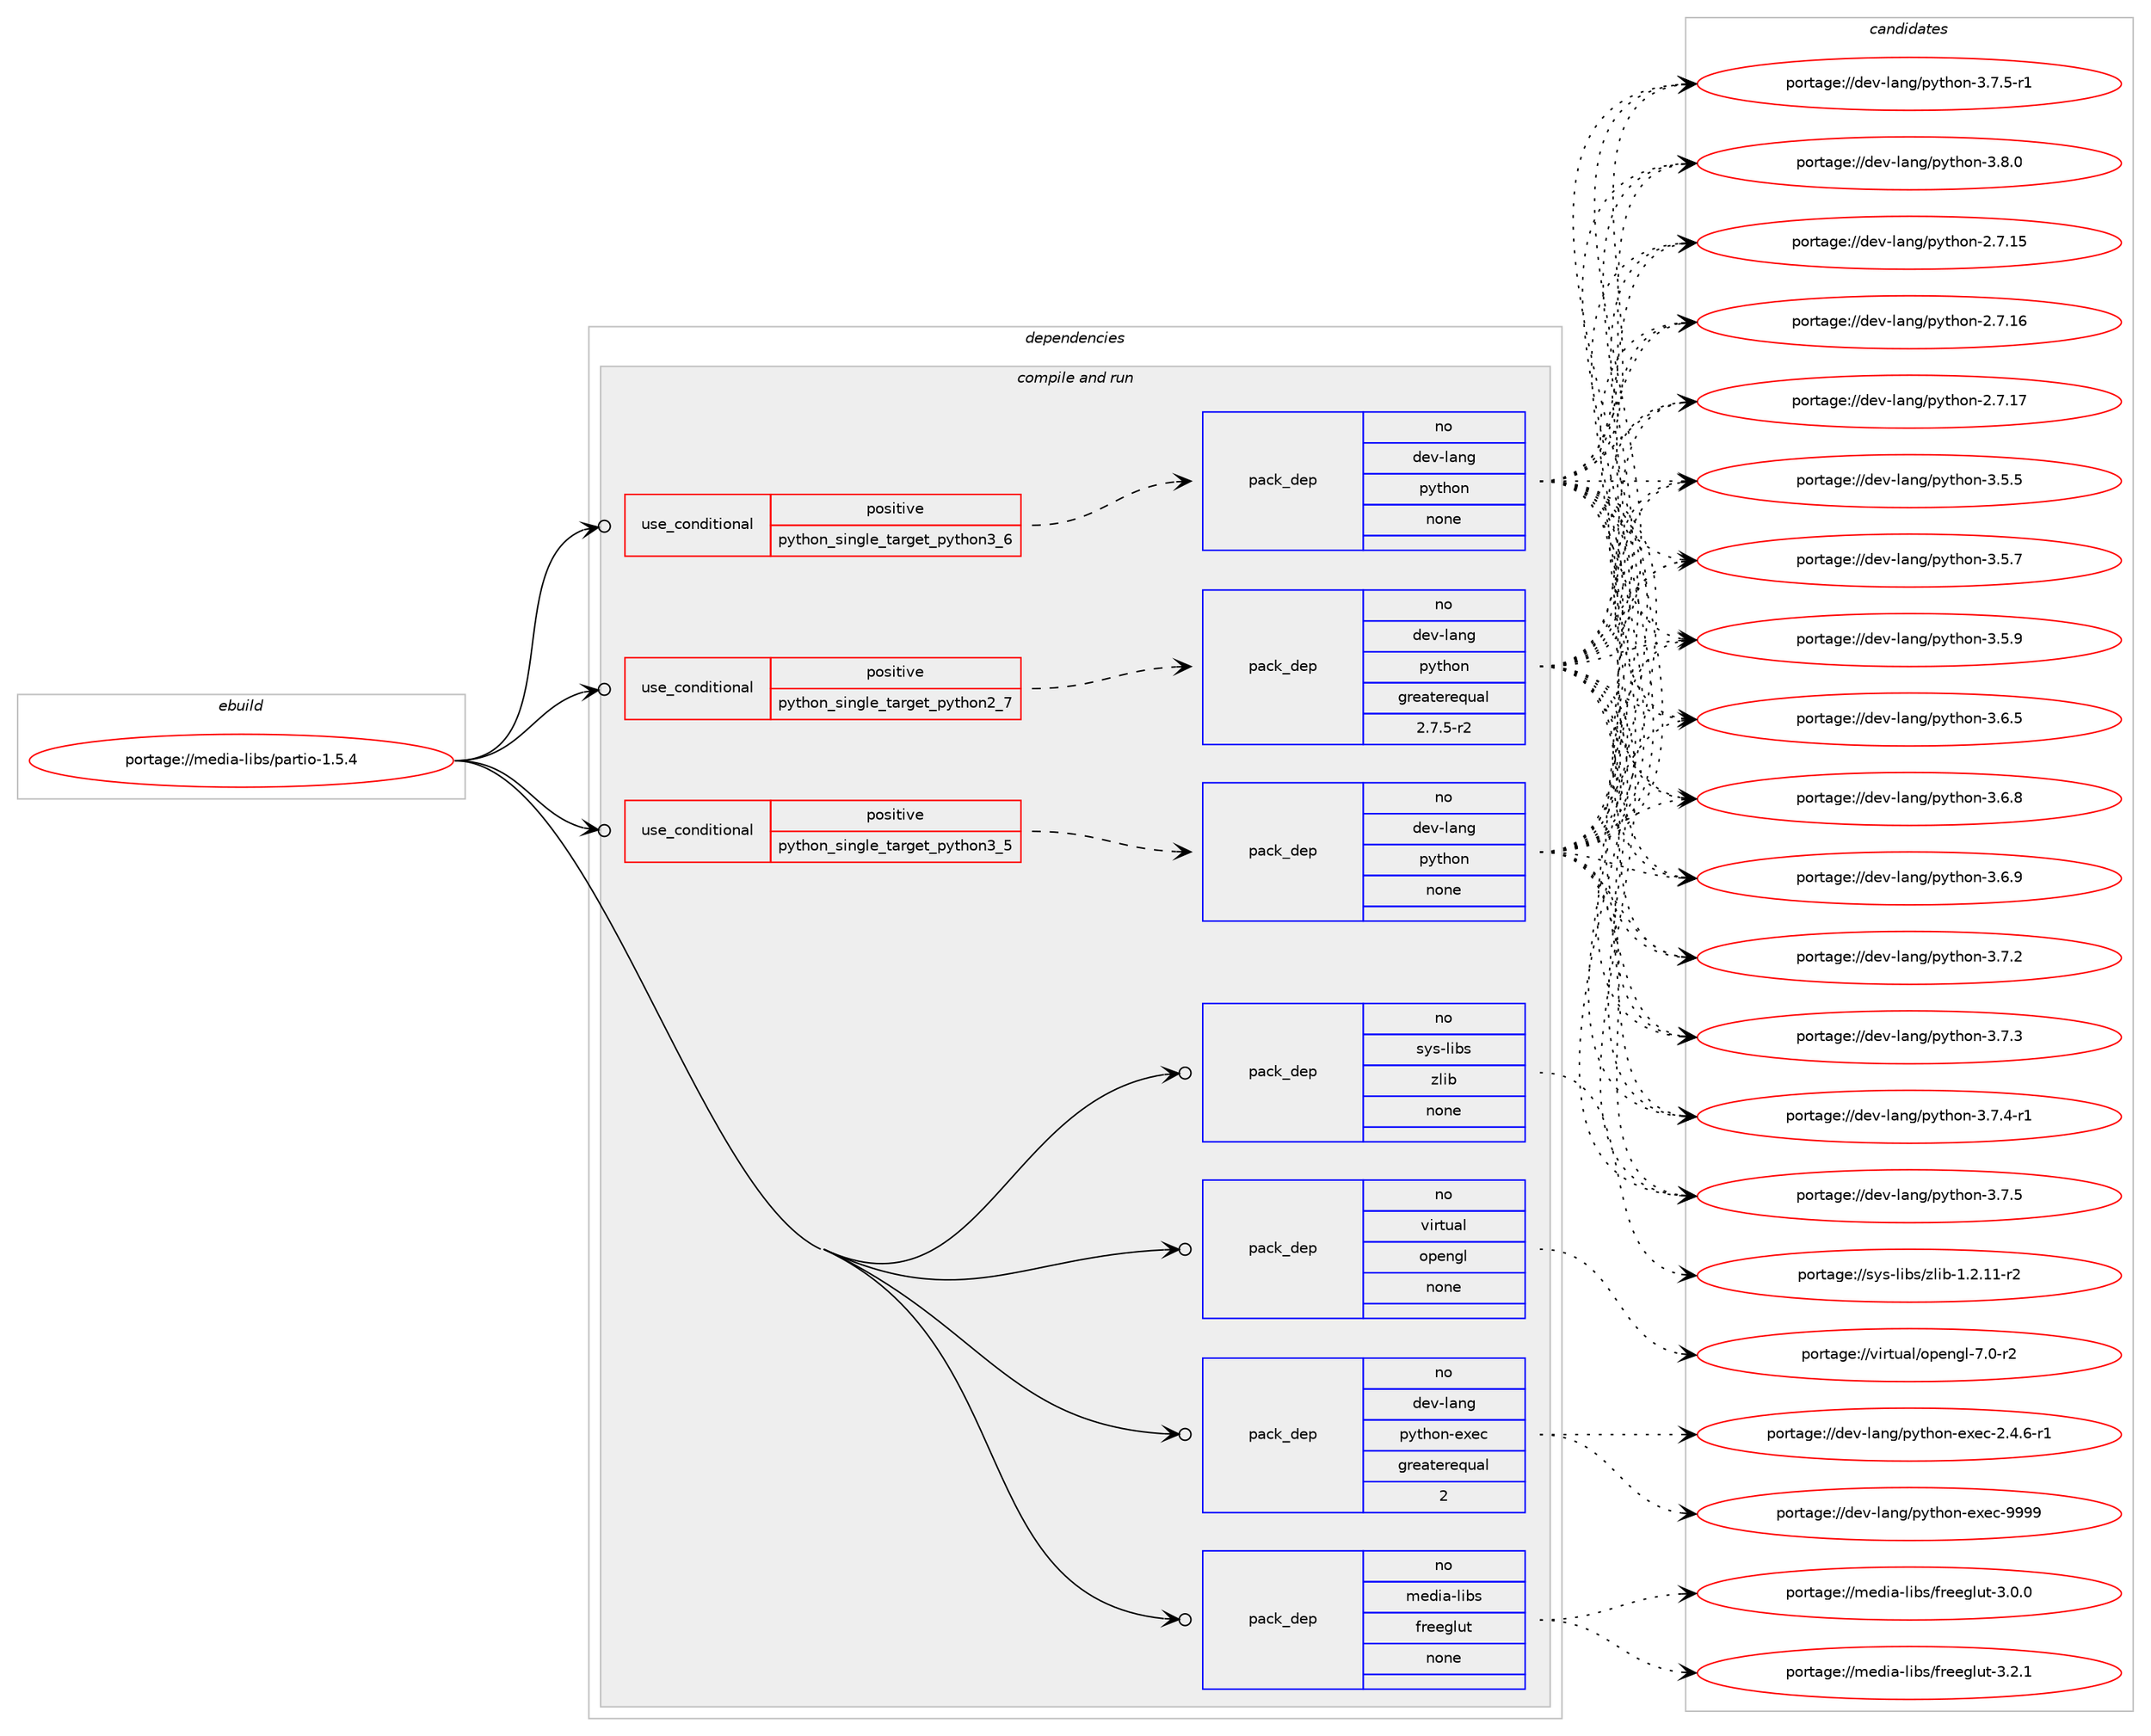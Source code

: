 digraph prolog {

# *************
# Graph options
# *************

newrank=true;
concentrate=true;
compound=true;
graph [rankdir=LR,fontname=Helvetica,fontsize=10,ranksep=1.5];#, ranksep=2.5, nodesep=0.2];
edge  [arrowhead=vee];
node  [fontname=Helvetica,fontsize=10];

# **********
# The ebuild
# **********

subgraph cluster_leftcol {
color=gray;
rank=same;
label=<<i>ebuild</i>>;
id [label="portage://media-libs/partio-1.5.4", color=red, width=4, href="../media-libs/partio-1.5.4.svg"];
}

# ****************
# The dependencies
# ****************

subgraph cluster_midcol {
color=gray;
label=<<i>dependencies</i>>;
subgraph cluster_compile {
fillcolor="#eeeeee";
style=filled;
label=<<i>compile</i>>;
}
subgraph cluster_compileandrun {
fillcolor="#eeeeee";
style=filled;
label=<<i>compile and run</i>>;
subgraph cond81004 {
dependency323905 [label=<<TABLE BORDER="0" CELLBORDER="1" CELLSPACING="0" CELLPADDING="4"><TR><TD ROWSPAN="3" CELLPADDING="10">use_conditional</TD></TR><TR><TD>positive</TD></TR><TR><TD>python_single_target_python2_7</TD></TR></TABLE>>, shape=none, color=red];
subgraph pack237594 {
dependency323906 [label=<<TABLE BORDER="0" CELLBORDER="1" CELLSPACING="0" CELLPADDING="4" WIDTH="220"><TR><TD ROWSPAN="6" CELLPADDING="30">pack_dep</TD></TR><TR><TD WIDTH="110">no</TD></TR><TR><TD>dev-lang</TD></TR><TR><TD>python</TD></TR><TR><TD>greaterequal</TD></TR><TR><TD>2.7.5-r2</TD></TR></TABLE>>, shape=none, color=blue];
}
dependency323905:e -> dependency323906:w [weight=20,style="dashed",arrowhead="vee"];
}
id:e -> dependency323905:w [weight=20,style="solid",arrowhead="odotvee"];
subgraph cond81005 {
dependency323907 [label=<<TABLE BORDER="0" CELLBORDER="1" CELLSPACING="0" CELLPADDING="4"><TR><TD ROWSPAN="3" CELLPADDING="10">use_conditional</TD></TR><TR><TD>positive</TD></TR><TR><TD>python_single_target_python3_5</TD></TR></TABLE>>, shape=none, color=red];
subgraph pack237595 {
dependency323908 [label=<<TABLE BORDER="0" CELLBORDER="1" CELLSPACING="0" CELLPADDING="4" WIDTH="220"><TR><TD ROWSPAN="6" CELLPADDING="30">pack_dep</TD></TR><TR><TD WIDTH="110">no</TD></TR><TR><TD>dev-lang</TD></TR><TR><TD>python</TD></TR><TR><TD>none</TD></TR><TR><TD></TD></TR></TABLE>>, shape=none, color=blue];
}
dependency323907:e -> dependency323908:w [weight=20,style="dashed",arrowhead="vee"];
}
id:e -> dependency323907:w [weight=20,style="solid",arrowhead="odotvee"];
subgraph cond81006 {
dependency323909 [label=<<TABLE BORDER="0" CELLBORDER="1" CELLSPACING="0" CELLPADDING="4"><TR><TD ROWSPAN="3" CELLPADDING="10">use_conditional</TD></TR><TR><TD>positive</TD></TR><TR><TD>python_single_target_python3_6</TD></TR></TABLE>>, shape=none, color=red];
subgraph pack237596 {
dependency323910 [label=<<TABLE BORDER="0" CELLBORDER="1" CELLSPACING="0" CELLPADDING="4" WIDTH="220"><TR><TD ROWSPAN="6" CELLPADDING="30">pack_dep</TD></TR><TR><TD WIDTH="110">no</TD></TR><TR><TD>dev-lang</TD></TR><TR><TD>python</TD></TR><TR><TD>none</TD></TR><TR><TD></TD></TR></TABLE>>, shape=none, color=blue];
}
dependency323909:e -> dependency323910:w [weight=20,style="dashed",arrowhead="vee"];
}
id:e -> dependency323909:w [weight=20,style="solid",arrowhead="odotvee"];
subgraph pack237597 {
dependency323911 [label=<<TABLE BORDER="0" CELLBORDER="1" CELLSPACING="0" CELLPADDING="4" WIDTH="220"><TR><TD ROWSPAN="6" CELLPADDING="30">pack_dep</TD></TR><TR><TD WIDTH="110">no</TD></TR><TR><TD>dev-lang</TD></TR><TR><TD>python-exec</TD></TR><TR><TD>greaterequal</TD></TR><TR><TD>2</TD></TR></TABLE>>, shape=none, color=blue];
}
id:e -> dependency323911:w [weight=20,style="solid",arrowhead="odotvee"];
subgraph pack237598 {
dependency323912 [label=<<TABLE BORDER="0" CELLBORDER="1" CELLSPACING="0" CELLPADDING="4" WIDTH="220"><TR><TD ROWSPAN="6" CELLPADDING="30">pack_dep</TD></TR><TR><TD WIDTH="110">no</TD></TR><TR><TD>media-libs</TD></TR><TR><TD>freeglut</TD></TR><TR><TD>none</TD></TR><TR><TD></TD></TR></TABLE>>, shape=none, color=blue];
}
id:e -> dependency323912:w [weight=20,style="solid",arrowhead="odotvee"];
subgraph pack237599 {
dependency323913 [label=<<TABLE BORDER="0" CELLBORDER="1" CELLSPACING="0" CELLPADDING="4" WIDTH="220"><TR><TD ROWSPAN="6" CELLPADDING="30">pack_dep</TD></TR><TR><TD WIDTH="110">no</TD></TR><TR><TD>sys-libs</TD></TR><TR><TD>zlib</TD></TR><TR><TD>none</TD></TR><TR><TD></TD></TR></TABLE>>, shape=none, color=blue];
}
id:e -> dependency323913:w [weight=20,style="solid",arrowhead="odotvee"];
subgraph pack237600 {
dependency323914 [label=<<TABLE BORDER="0" CELLBORDER="1" CELLSPACING="0" CELLPADDING="4" WIDTH="220"><TR><TD ROWSPAN="6" CELLPADDING="30">pack_dep</TD></TR><TR><TD WIDTH="110">no</TD></TR><TR><TD>virtual</TD></TR><TR><TD>opengl</TD></TR><TR><TD>none</TD></TR><TR><TD></TD></TR></TABLE>>, shape=none, color=blue];
}
id:e -> dependency323914:w [weight=20,style="solid",arrowhead="odotvee"];
}
subgraph cluster_run {
fillcolor="#eeeeee";
style=filled;
label=<<i>run</i>>;
}
}

# **************
# The candidates
# **************

subgraph cluster_choices {
rank=same;
color=gray;
label=<<i>candidates</i>>;

subgraph choice237594 {
color=black;
nodesep=1;
choiceportage10010111845108971101034711212111610411111045504655464953 [label="portage://dev-lang/python-2.7.15", color=red, width=4,href="../dev-lang/python-2.7.15.svg"];
choiceportage10010111845108971101034711212111610411111045504655464954 [label="portage://dev-lang/python-2.7.16", color=red, width=4,href="../dev-lang/python-2.7.16.svg"];
choiceportage10010111845108971101034711212111610411111045504655464955 [label="portage://dev-lang/python-2.7.17", color=red, width=4,href="../dev-lang/python-2.7.17.svg"];
choiceportage100101118451089711010347112121116104111110455146534653 [label="portage://dev-lang/python-3.5.5", color=red, width=4,href="../dev-lang/python-3.5.5.svg"];
choiceportage100101118451089711010347112121116104111110455146534655 [label="portage://dev-lang/python-3.5.7", color=red, width=4,href="../dev-lang/python-3.5.7.svg"];
choiceportage100101118451089711010347112121116104111110455146534657 [label="portage://dev-lang/python-3.5.9", color=red, width=4,href="../dev-lang/python-3.5.9.svg"];
choiceportage100101118451089711010347112121116104111110455146544653 [label="portage://dev-lang/python-3.6.5", color=red, width=4,href="../dev-lang/python-3.6.5.svg"];
choiceportage100101118451089711010347112121116104111110455146544656 [label="portage://dev-lang/python-3.6.8", color=red, width=4,href="../dev-lang/python-3.6.8.svg"];
choiceportage100101118451089711010347112121116104111110455146544657 [label="portage://dev-lang/python-3.6.9", color=red, width=4,href="../dev-lang/python-3.6.9.svg"];
choiceportage100101118451089711010347112121116104111110455146554650 [label="portage://dev-lang/python-3.7.2", color=red, width=4,href="../dev-lang/python-3.7.2.svg"];
choiceportage100101118451089711010347112121116104111110455146554651 [label="portage://dev-lang/python-3.7.3", color=red, width=4,href="../dev-lang/python-3.7.3.svg"];
choiceportage1001011184510897110103471121211161041111104551465546524511449 [label="portage://dev-lang/python-3.7.4-r1", color=red, width=4,href="../dev-lang/python-3.7.4-r1.svg"];
choiceportage100101118451089711010347112121116104111110455146554653 [label="portage://dev-lang/python-3.7.5", color=red, width=4,href="../dev-lang/python-3.7.5.svg"];
choiceportage1001011184510897110103471121211161041111104551465546534511449 [label="portage://dev-lang/python-3.7.5-r1", color=red, width=4,href="../dev-lang/python-3.7.5-r1.svg"];
choiceportage100101118451089711010347112121116104111110455146564648 [label="portage://dev-lang/python-3.8.0", color=red, width=4,href="../dev-lang/python-3.8.0.svg"];
dependency323906:e -> choiceportage10010111845108971101034711212111610411111045504655464953:w [style=dotted,weight="100"];
dependency323906:e -> choiceportage10010111845108971101034711212111610411111045504655464954:w [style=dotted,weight="100"];
dependency323906:e -> choiceportage10010111845108971101034711212111610411111045504655464955:w [style=dotted,weight="100"];
dependency323906:e -> choiceportage100101118451089711010347112121116104111110455146534653:w [style=dotted,weight="100"];
dependency323906:e -> choiceportage100101118451089711010347112121116104111110455146534655:w [style=dotted,weight="100"];
dependency323906:e -> choiceportage100101118451089711010347112121116104111110455146534657:w [style=dotted,weight="100"];
dependency323906:e -> choiceportage100101118451089711010347112121116104111110455146544653:w [style=dotted,weight="100"];
dependency323906:e -> choiceportage100101118451089711010347112121116104111110455146544656:w [style=dotted,weight="100"];
dependency323906:e -> choiceportage100101118451089711010347112121116104111110455146544657:w [style=dotted,weight="100"];
dependency323906:e -> choiceportage100101118451089711010347112121116104111110455146554650:w [style=dotted,weight="100"];
dependency323906:e -> choiceportage100101118451089711010347112121116104111110455146554651:w [style=dotted,weight="100"];
dependency323906:e -> choiceportage1001011184510897110103471121211161041111104551465546524511449:w [style=dotted,weight="100"];
dependency323906:e -> choiceportage100101118451089711010347112121116104111110455146554653:w [style=dotted,weight="100"];
dependency323906:e -> choiceportage1001011184510897110103471121211161041111104551465546534511449:w [style=dotted,weight="100"];
dependency323906:e -> choiceportage100101118451089711010347112121116104111110455146564648:w [style=dotted,weight="100"];
}
subgraph choice237595 {
color=black;
nodesep=1;
choiceportage10010111845108971101034711212111610411111045504655464953 [label="portage://dev-lang/python-2.7.15", color=red, width=4,href="../dev-lang/python-2.7.15.svg"];
choiceportage10010111845108971101034711212111610411111045504655464954 [label="portage://dev-lang/python-2.7.16", color=red, width=4,href="../dev-lang/python-2.7.16.svg"];
choiceportage10010111845108971101034711212111610411111045504655464955 [label="portage://dev-lang/python-2.7.17", color=red, width=4,href="../dev-lang/python-2.7.17.svg"];
choiceportage100101118451089711010347112121116104111110455146534653 [label="portage://dev-lang/python-3.5.5", color=red, width=4,href="../dev-lang/python-3.5.5.svg"];
choiceportage100101118451089711010347112121116104111110455146534655 [label="portage://dev-lang/python-3.5.7", color=red, width=4,href="../dev-lang/python-3.5.7.svg"];
choiceportage100101118451089711010347112121116104111110455146534657 [label="portage://dev-lang/python-3.5.9", color=red, width=4,href="../dev-lang/python-3.5.9.svg"];
choiceportage100101118451089711010347112121116104111110455146544653 [label="portage://dev-lang/python-3.6.5", color=red, width=4,href="../dev-lang/python-3.6.5.svg"];
choiceportage100101118451089711010347112121116104111110455146544656 [label="portage://dev-lang/python-3.6.8", color=red, width=4,href="../dev-lang/python-3.6.8.svg"];
choiceportage100101118451089711010347112121116104111110455146544657 [label="portage://dev-lang/python-3.6.9", color=red, width=4,href="../dev-lang/python-3.6.9.svg"];
choiceportage100101118451089711010347112121116104111110455146554650 [label="portage://dev-lang/python-3.7.2", color=red, width=4,href="../dev-lang/python-3.7.2.svg"];
choiceportage100101118451089711010347112121116104111110455146554651 [label="portage://dev-lang/python-3.7.3", color=red, width=4,href="../dev-lang/python-3.7.3.svg"];
choiceportage1001011184510897110103471121211161041111104551465546524511449 [label="portage://dev-lang/python-3.7.4-r1", color=red, width=4,href="../dev-lang/python-3.7.4-r1.svg"];
choiceportage100101118451089711010347112121116104111110455146554653 [label="portage://dev-lang/python-3.7.5", color=red, width=4,href="../dev-lang/python-3.7.5.svg"];
choiceportage1001011184510897110103471121211161041111104551465546534511449 [label="portage://dev-lang/python-3.7.5-r1", color=red, width=4,href="../dev-lang/python-3.7.5-r1.svg"];
choiceportage100101118451089711010347112121116104111110455146564648 [label="portage://dev-lang/python-3.8.0", color=red, width=4,href="../dev-lang/python-3.8.0.svg"];
dependency323908:e -> choiceportage10010111845108971101034711212111610411111045504655464953:w [style=dotted,weight="100"];
dependency323908:e -> choiceportage10010111845108971101034711212111610411111045504655464954:w [style=dotted,weight="100"];
dependency323908:e -> choiceportage10010111845108971101034711212111610411111045504655464955:w [style=dotted,weight="100"];
dependency323908:e -> choiceportage100101118451089711010347112121116104111110455146534653:w [style=dotted,weight="100"];
dependency323908:e -> choiceportage100101118451089711010347112121116104111110455146534655:w [style=dotted,weight="100"];
dependency323908:e -> choiceportage100101118451089711010347112121116104111110455146534657:w [style=dotted,weight="100"];
dependency323908:e -> choiceportage100101118451089711010347112121116104111110455146544653:w [style=dotted,weight="100"];
dependency323908:e -> choiceportage100101118451089711010347112121116104111110455146544656:w [style=dotted,weight="100"];
dependency323908:e -> choiceportage100101118451089711010347112121116104111110455146544657:w [style=dotted,weight="100"];
dependency323908:e -> choiceportage100101118451089711010347112121116104111110455146554650:w [style=dotted,weight="100"];
dependency323908:e -> choiceportage100101118451089711010347112121116104111110455146554651:w [style=dotted,weight="100"];
dependency323908:e -> choiceportage1001011184510897110103471121211161041111104551465546524511449:w [style=dotted,weight="100"];
dependency323908:e -> choiceportage100101118451089711010347112121116104111110455146554653:w [style=dotted,weight="100"];
dependency323908:e -> choiceportage1001011184510897110103471121211161041111104551465546534511449:w [style=dotted,weight="100"];
dependency323908:e -> choiceportage100101118451089711010347112121116104111110455146564648:w [style=dotted,weight="100"];
}
subgraph choice237596 {
color=black;
nodesep=1;
choiceportage10010111845108971101034711212111610411111045504655464953 [label="portage://dev-lang/python-2.7.15", color=red, width=4,href="../dev-lang/python-2.7.15.svg"];
choiceportage10010111845108971101034711212111610411111045504655464954 [label="portage://dev-lang/python-2.7.16", color=red, width=4,href="../dev-lang/python-2.7.16.svg"];
choiceportage10010111845108971101034711212111610411111045504655464955 [label="portage://dev-lang/python-2.7.17", color=red, width=4,href="../dev-lang/python-2.7.17.svg"];
choiceportage100101118451089711010347112121116104111110455146534653 [label="portage://dev-lang/python-3.5.5", color=red, width=4,href="../dev-lang/python-3.5.5.svg"];
choiceportage100101118451089711010347112121116104111110455146534655 [label="portage://dev-lang/python-3.5.7", color=red, width=4,href="../dev-lang/python-3.5.7.svg"];
choiceportage100101118451089711010347112121116104111110455146534657 [label="portage://dev-lang/python-3.5.9", color=red, width=4,href="../dev-lang/python-3.5.9.svg"];
choiceportage100101118451089711010347112121116104111110455146544653 [label="portage://dev-lang/python-3.6.5", color=red, width=4,href="../dev-lang/python-3.6.5.svg"];
choiceportage100101118451089711010347112121116104111110455146544656 [label="portage://dev-lang/python-3.6.8", color=red, width=4,href="../dev-lang/python-3.6.8.svg"];
choiceportage100101118451089711010347112121116104111110455146544657 [label="portage://dev-lang/python-3.6.9", color=red, width=4,href="../dev-lang/python-3.6.9.svg"];
choiceportage100101118451089711010347112121116104111110455146554650 [label="portage://dev-lang/python-3.7.2", color=red, width=4,href="../dev-lang/python-3.7.2.svg"];
choiceportage100101118451089711010347112121116104111110455146554651 [label="portage://dev-lang/python-3.7.3", color=red, width=4,href="../dev-lang/python-3.7.3.svg"];
choiceportage1001011184510897110103471121211161041111104551465546524511449 [label="portage://dev-lang/python-3.7.4-r1", color=red, width=4,href="../dev-lang/python-3.7.4-r1.svg"];
choiceportage100101118451089711010347112121116104111110455146554653 [label="portage://dev-lang/python-3.7.5", color=red, width=4,href="../dev-lang/python-3.7.5.svg"];
choiceportage1001011184510897110103471121211161041111104551465546534511449 [label="portage://dev-lang/python-3.7.5-r1", color=red, width=4,href="../dev-lang/python-3.7.5-r1.svg"];
choiceportage100101118451089711010347112121116104111110455146564648 [label="portage://dev-lang/python-3.8.0", color=red, width=4,href="../dev-lang/python-3.8.0.svg"];
dependency323910:e -> choiceportage10010111845108971101034711212111610411111045504655464953:w [style=dotted,weight="100"];
dependency323910:e -> choiceportage10010111845108971101034711212111610411111045504655464954:w [style=dotted,weight="100"];
dependency323910:e -> choiceportage10010111845108971101034711212111610411111045504655464955:w [style=dotted,weight="100"];
dependency323910:e -> choiceportage100101118451089711010347112121116104111110455146534653:w [style=dotted,weight="100"];
dependency323910:e -> choiceportage100101118451089711010347112121116104111110455146534655:w [style=dotted,weight="100"];
dependency323910:e -> choiceportage100101118451089711010347112121116104111110455146534657:w [style=dotted,weight="100"];
dependency323910:e -> choiceportage100101118451089711010347112121116104111110455146544653:w [style=dotted,weight="100"];
dependency323910:e -> choiceportage100101118451089711010347112121116104111110455146544656:w [style=dotted,weight="100"];
dependency323910:e -> choiceportage100101118451089711010347112121116104111110455146544657:w [style=dotted,weight="100"];
dependency323910:e -> choiceportage100101118451089711010347112121116104111110455146554650:w [style=dotted,weight="100"];
dependency323910:e -> choiceportage100101118451089711010347112121116104111110455146554651:w [style=dotted,weight="100"];
dependency323910:e -> choiceportage1001011184510897110103471121211161041111104551465546524511449:w [style=dotted,weight="100"];
dependency323910:e -> choiceportage100101118451089711010347112121116104111110455146554653:w [style=dotted,weight="100"];
dependency323910:e -> choiceportage1001011184510897110103471121211161041111104551465546534511449:w [style=dotted,weight="100"];
dependency323910:e -> choiceportage100101118451089711010347112121116104111110455146564648:w [style=dotted,weight="100"];
}
subgraph choice237597 {
color=black;
nodesep=1;
choiceportage10010111845108971101034711212111610411111045101120101994550465246544511449 [label="portage://dev-lang/python-exec-2.4.6-r1", color=red, width=4,href="../dev-lang/python-exec-2.4.6-r1.svg"];
choiceportage10010111845108971101034711212111610411111045101120101994557575757 [label="portage://dev-lang/python-exec-9999", color=red, width=4,href="../dev-lang/python-exec-9999.svg"];
dependency323911:e -> choiceportage10010111845108971101034711212111610411111045101120101994550465246544511449:w [style=dotted,weight="100"];
dependency323911:e -> choiceportage10010111845108971101034711212111610411111045101120101994557575757:w [style=dotted,weight="100"];
}
subgraph choice237598 {
color=black;
nodesep=1;
choiceportage10910110010597451081059811547102114101101103108117116455146484648 [label="portage://media-libs/freeglut-3.0.0", color=red, width=4,href="../media-libs/freeglut-3.0.0.svg"];
choiceportage10910110010597451081059811547102114101101103108117116455146504649 [label="portage://media-libs/freeglut-3.2.1", color=red, width=4,href="../media-libs/freeglut-3.2.1.svg"];
dependency323912:e -> choiceportage10910110010597451081059811547102114101101103108117116455146484648:w [style=dotted,weight="100"];
dependency323912:e -> choiceportage10910110010597451081059811547102114101101103108117116455146504649:w [style=dotted,weight="100"];
}
subgraph choice237599 {
color=black;
nodesep=1;
choiceportage11512111545108105981154712210810598454946504649494511450 [label="portage://sys-libs/zlib-1.2.11-r2", color=red, width=4,href="../sys-libs/zlib-1.2.11-r2.svg"];
dependency323913:e -> choiceportage11512111545108105981154712210810598454946504649494511450:w [style=dotted,weight="100"];
}
subgraph choice237600 {
color=black;
nodesep=1;
choiceportage1181051141161179710847111112101110103108455546484511450 [label="portage://virtual/opengl-7.0-r2", color=red, width=4,href="../virtual/opengl-7.0-r2.svg"];
dependency323914:e -> choiceportage1181051141161179710847111112101110103108455546484511450:w [style=dotted,weight="100"];
}
}

}
